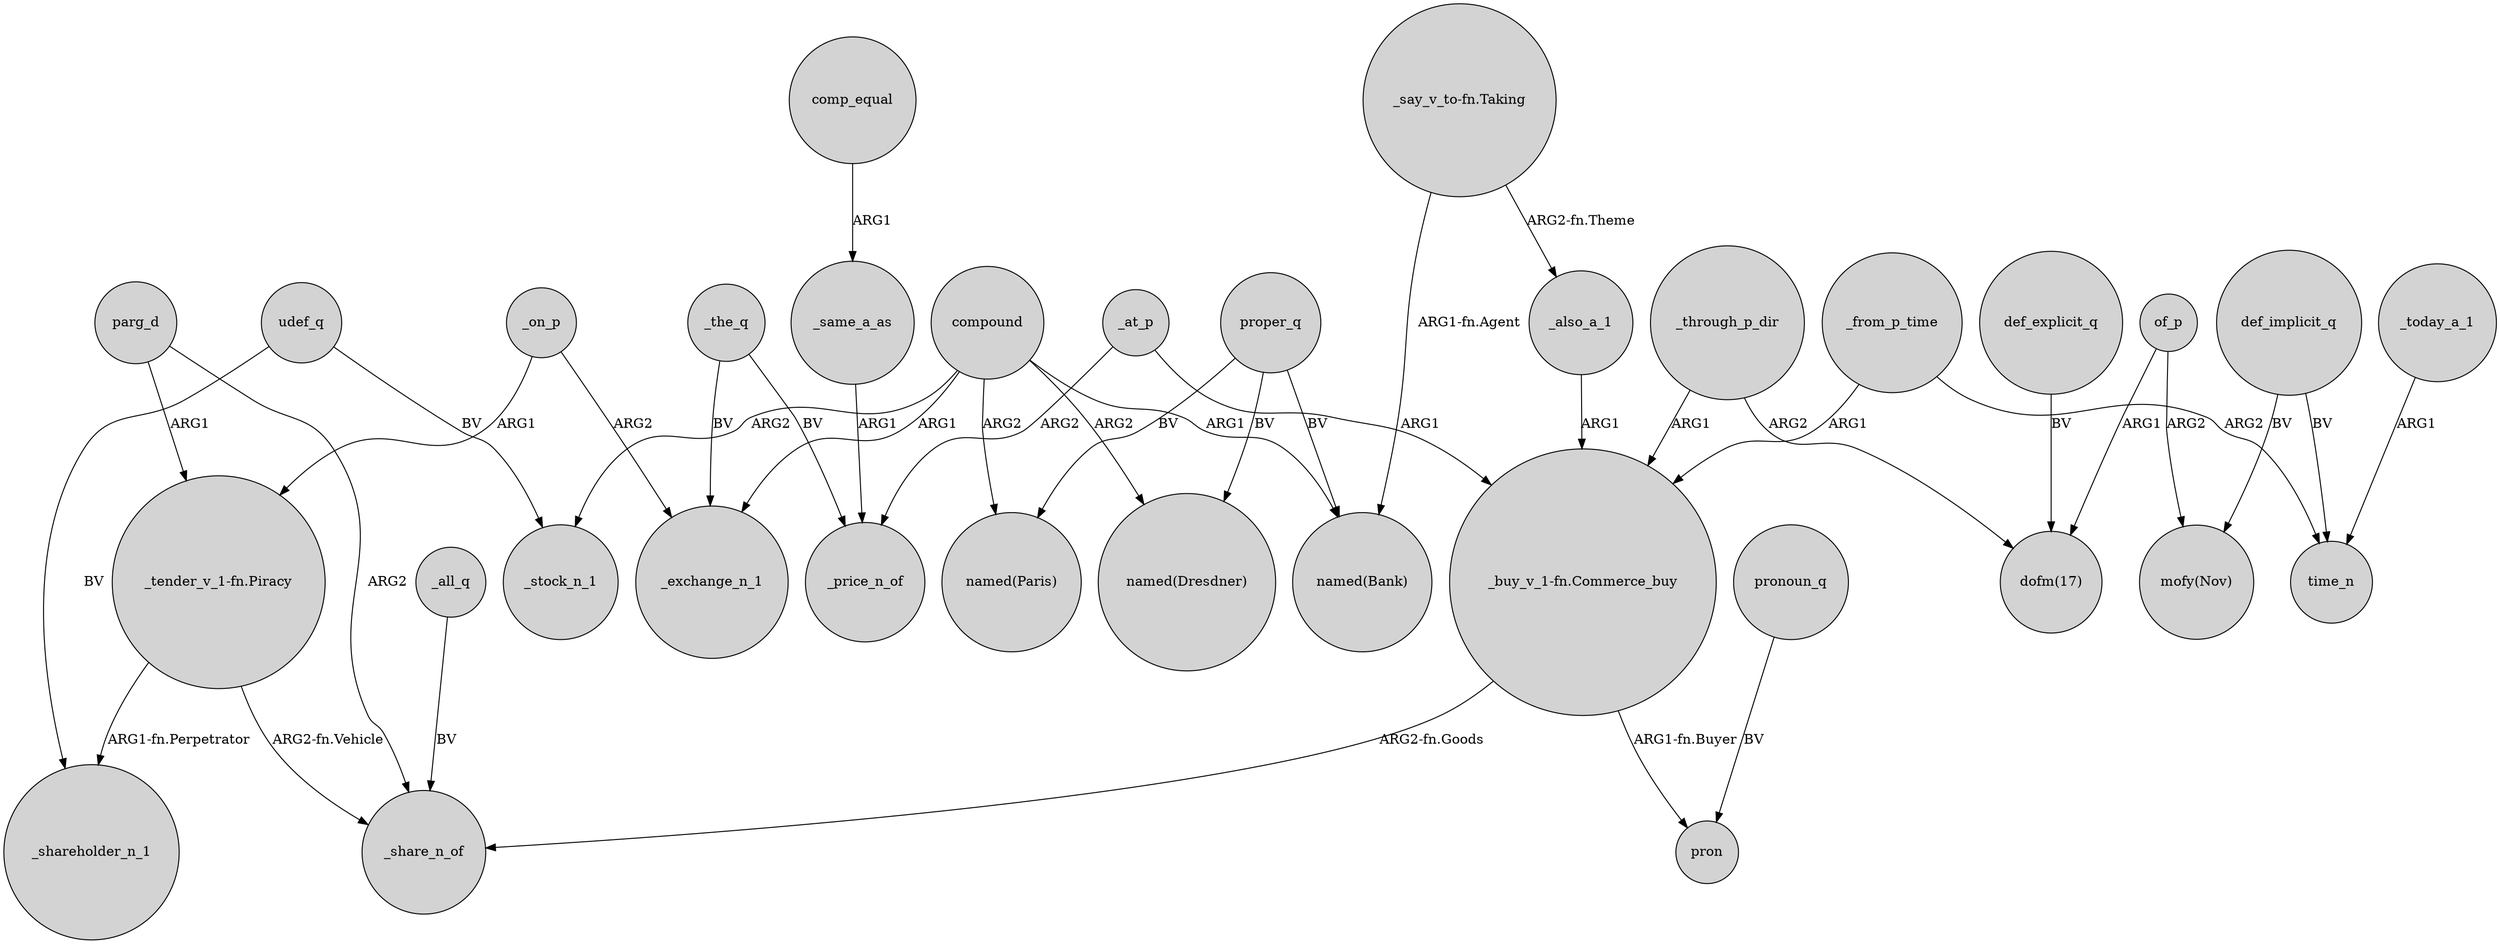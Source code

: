 digraph {
	node [shape=circle style=filled]
	"_say_v_to-fn.Taking" -> "named(Bank)" [label="ARG1-fn.Agent"]
	_through_p_dir -> "_buy_v_1-fn.Commerce_buy" [label=ARG1]
	of_p -> "mofy(Nov)" [label=ARG2]
	udef_q -> _shareholder_n_1 [label=BV]
	def_explicit_q -> "dofm(17)" [label=BV]
	"_buy_v_1-fn.Commerce_buy" -> pron [label="ARG1-fn.Buyer"]
	_on_p -> "_tender_v_1-fn.Piracy" [label=ARG1]
	_all_q -> _share_n_of [label=BV]
	_at_p -> "_buy_v_1-fn.Commerce_buy" [label=ARG1]
	_from_p_time -> time_n [label=ARG2]
	compound -> "named(Bank)" [label=ARG1]
	parg_d -> "_tender_v_1-fn.Piracy" [label=ARG1]
	_on_p -> _exchange_n_1 [label=ARG2]
	_through_p_dir -> "dofm(17)" [label=ARG2]
	"_buy_v_1-fn.Commerce_buy" -> _share_n_of [label="ARG2-fn.Goods"]
	compound -> _exchange_n_1 [label=ARG1]
	pronoun_q -> pron [label=BV]
	_from_p_time -> "_buy_v_1-fn.Commerce_buy" [label=ARG1]
	udef_q -> _stock_n_1 [label=BV]
	compound -> "named(Paris)" [label=ARG2]
	_same_a_as -> _price_n_of [label=ARG1]
	"_tender_v_1-fn.Piracy" -> _share_n_of [label="ARG2-fn.Vehicle"]
	compound -> _stock_n_1 [label=ARG2]
	of_p -> "dofm(17)" [label=ARG1]
	_at_p -> _price_n_of [label=ARG2]
	"_tender_v_1-fn.Piracy" -> _shareholder_n_1 [label="ARG1-fn.Perpetrator"]
	parg_d -> _share_n_of [label=ARG2]
	proper_q -> "named(Paris)" [label=BV]
	_today_a_1 -> time_n [label=ARG1]
	proper_q -> "named(Dresdner)" [label=BV]
	def_implicit_q -> "mofy(Nov)" [label=BV]
	compound -> "named(Dresdner)" [label=ARG2]
	_the_q -> _exchange_n_1 [label=BV]
	_the_q -> _price_n_of [label=BV]
	comp_equal -> _same_a_as [label=ARG1]
	"_say_v_to-fn.Taking" -> _also_a_1 [label="ARG2-fn.Theme"]
	def_implicit_q -> time_n [label=BV]
	_also_a_1 -> "_buy_v_1-fn.Commerce_buy" [label=ARG1]
	proper_q -> "named(Bank)" [label=BV]
}
